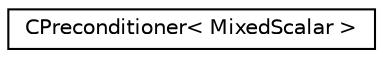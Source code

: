 digraph "Graphical Class Hierarchy"
{
 // LATEX_PDF_SIZE
  edge [fontname="Helvetica",fontsize="10",labelfontname="Helvetica",labelfontsize="10"];
  node [fontname="Helvetica",fontsize="10",shape=record];
  rankdir="LR";
  Node0 [label="CPreconditioner\< MixedScalar \>",height=0.2,width=0.4,color="black", fillcolor="white", style="filled",URL="$classCPreconditioner.html",tooltip=" "];
}
